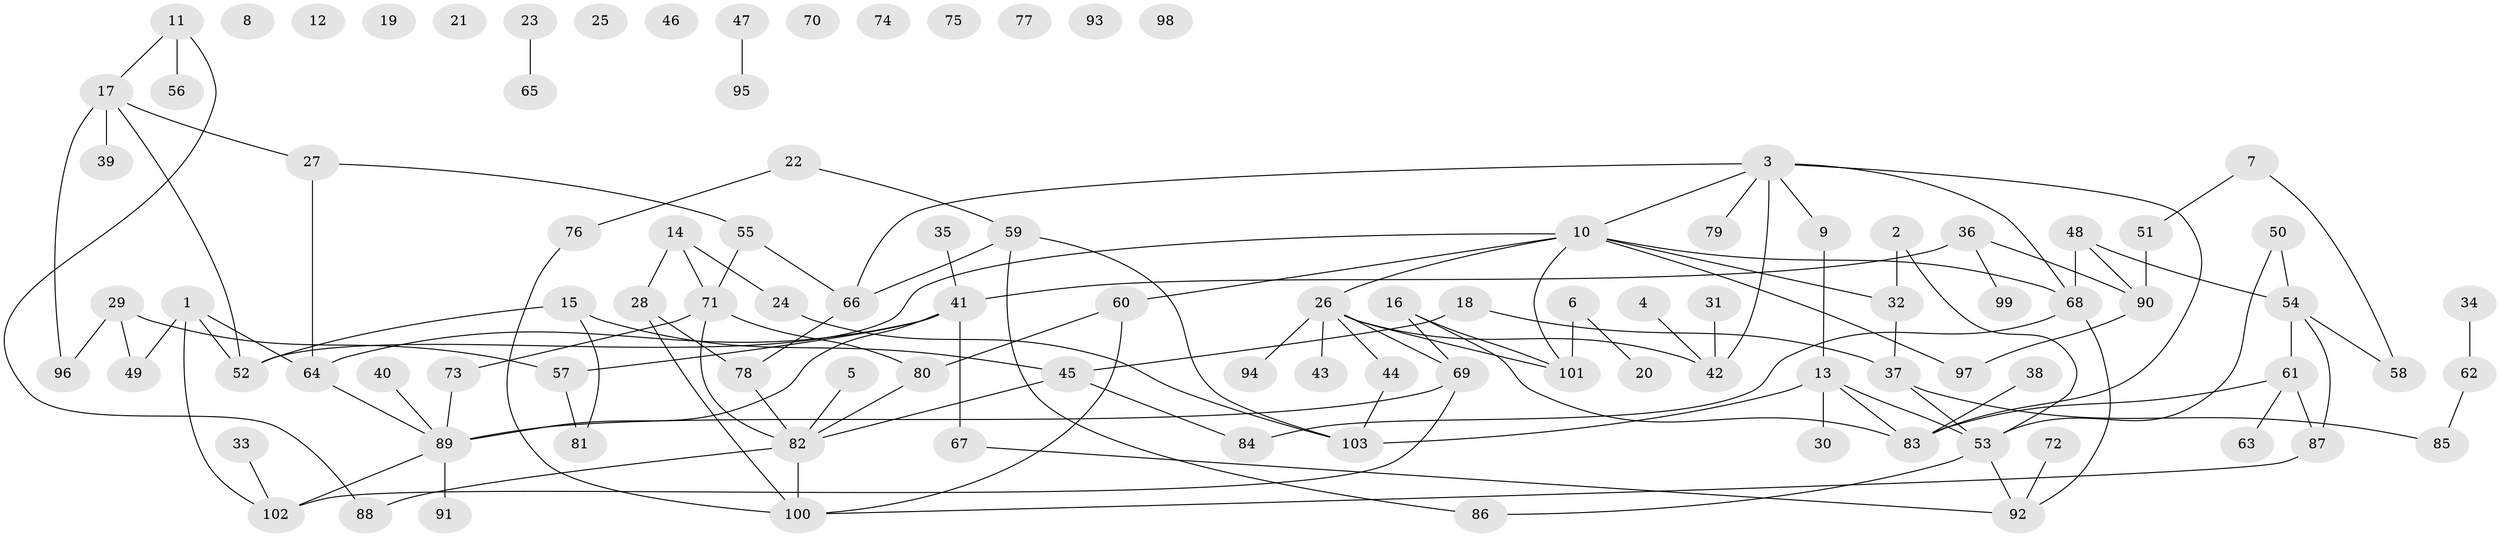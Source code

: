// coarse degree distribution, {3: 0.058823529411764705, 2: 0.17647058823529413, 12: 0.0196078431372549, 1: 0.21568627450980393, 0: 0.27450980392156865, 9: 0.0392156862745098, 4: 0.1568627450980392, 15: 0.0196078431372549, 7: 0.0196078431372549, 6: 0.0196078431372549}
// Generated by graph-tools (version 1.1) at 2025/16/03/04/25 18:16:47]
// undirected, 103 vertices, 130 edges
graph export_dot {
graph [start="1"]
  node [color=gray90,style=filled];
  1;
  2;
  3;
  4;
  5;
  6;
  7;
  8;
  9;
  10;
  11;
  12;
  13;
  14;
  15;
  16;
  17;
  18;
  19;
  20;
  21;
  22;
  23;
  24;
  25;
  26;
  27;
  28;
  29;
  30;
  31;
  32;
  33;
  34;
  35;
  36;
  37;
  38;
  39;
  40;
  41;
  42;
  43;
  44;
  45;
  46;
  47;
  48;
  49;
  50;
  51;
  52;
  53;
  54;
  55;
  56;
  57;
  58;
  59;
  60;
  61;
  62;
  63;
  64;
  65;
  66;
  67;
  68;
  69;
  70;
  71;
  72;
  73;
  74;
  75;
  76;
  77;
  78;
  79;
  80;
  81;
  82;
  83;
  84;
  85;
  86;
  87;
  88;
  89;
  90;
  91;
  92;
  93;
  94;
  95;
  96;
  97;
  98;
  99;
  100;
  101;
  102;
  103;
  1 -- 49;
  1 -- 52;
  1 -- 64;
  1 -- 102;
  2 -- 32;
  2 -- 53;
  3 -- 9;
  3 -- 10;
  3 -- 42;
  3 -- 66;
  3 -- 68;
  3 -- 79;
  3 -- 83;
  4 -- 42;
  5 -- 82;
  6 -- 20;
  6 -- 101;
  7 -- 51;
  7 -- 58;
  9 -- 13;
  10 -- 26;
  10 -- 32;
  10 -- 52;
  10 -- 60;
  10 -- 68;
  10 -- 97;
  10 -- 101;
  11 -- 17;
  11 -- 56;
  11 -- 88;
  13 -- 30;
  13 -- 53;
  13 -- 83;
  13 -- 103;
  14 -- 24;
  14 -- 28;
  14 -- 71;
  15 -- 45;
  15 -- 52;
  15 -- 81;
  16 -- 69;
  16 -- 83;
  16 -- 101;
  17 -- 27;
  17 -- 39;
  17 -- 52;
  17 -- 96;
  18 -- 37;
  18 -- 45;
  22 -- 59;
  22 -- 76;
  23 -- 65;
  24 -- 103;
  26 -- 42;
  26 -- 43;
  26 -- 44;
  26 -- 69;
  26 -- 94;
  26 -- 101;
  27 -- 55;
  27 -- 64;
  28 -- 78;
  28 -- 100;
  29 -- 49;
  29 -- 57;
  29 -- 96;
  31 -- 42;
  32 -- 37;
  33 -- 102;
  34 -- 62;
  35 -- 41;
  36 -- 41;
  36 -- 90;
  36 -- 99;
  37 -- 53;
  37 -- 85;
  38 -- 83;
  40 -- 89;
  41 -- 57;
  41 -- 64;
  41 -- 67;
  41 -- 89;
  44 -- 103;
  45 -- 82;
  45 -- 84;
  47 -- 95;
  48 -- 54;
  48 -- 68;
  48 -- 90;
  50 -- 53;
  50 -- 54;
  51 -- 90;
  53 -- 86;
  53 -- 92;
  54 -- 58;
  54 -- 61;
  54 -- 87;
  55 -- 66;
  55 -- 71;
  57 -- 81;
  59 -- 66;
  59 -- 86;
  59 -- 103;
  60 -- 80;
  60 -- 100;
  61 -- 63;
  61 -- 83;
  61 -- 87;
  62 -- 85;
  64 -- 89;
  66 -- 78;
  67 -- 92;
  68 -- 84;
  68 -- 92;
  69 -- 89;
  69 -- 102;
  71 -- 73;
  71 -- 80;
  71 -- 82;
  72 -- 92;
  73 -- 89;
  76 -- 100;
  78 -- 82;
  80 -- 82;
  82 -- 88;
  82 -- 100;
  87 -- 100;
  89 -- 91;
  89 -- 102;
  90 -- 97;
}
